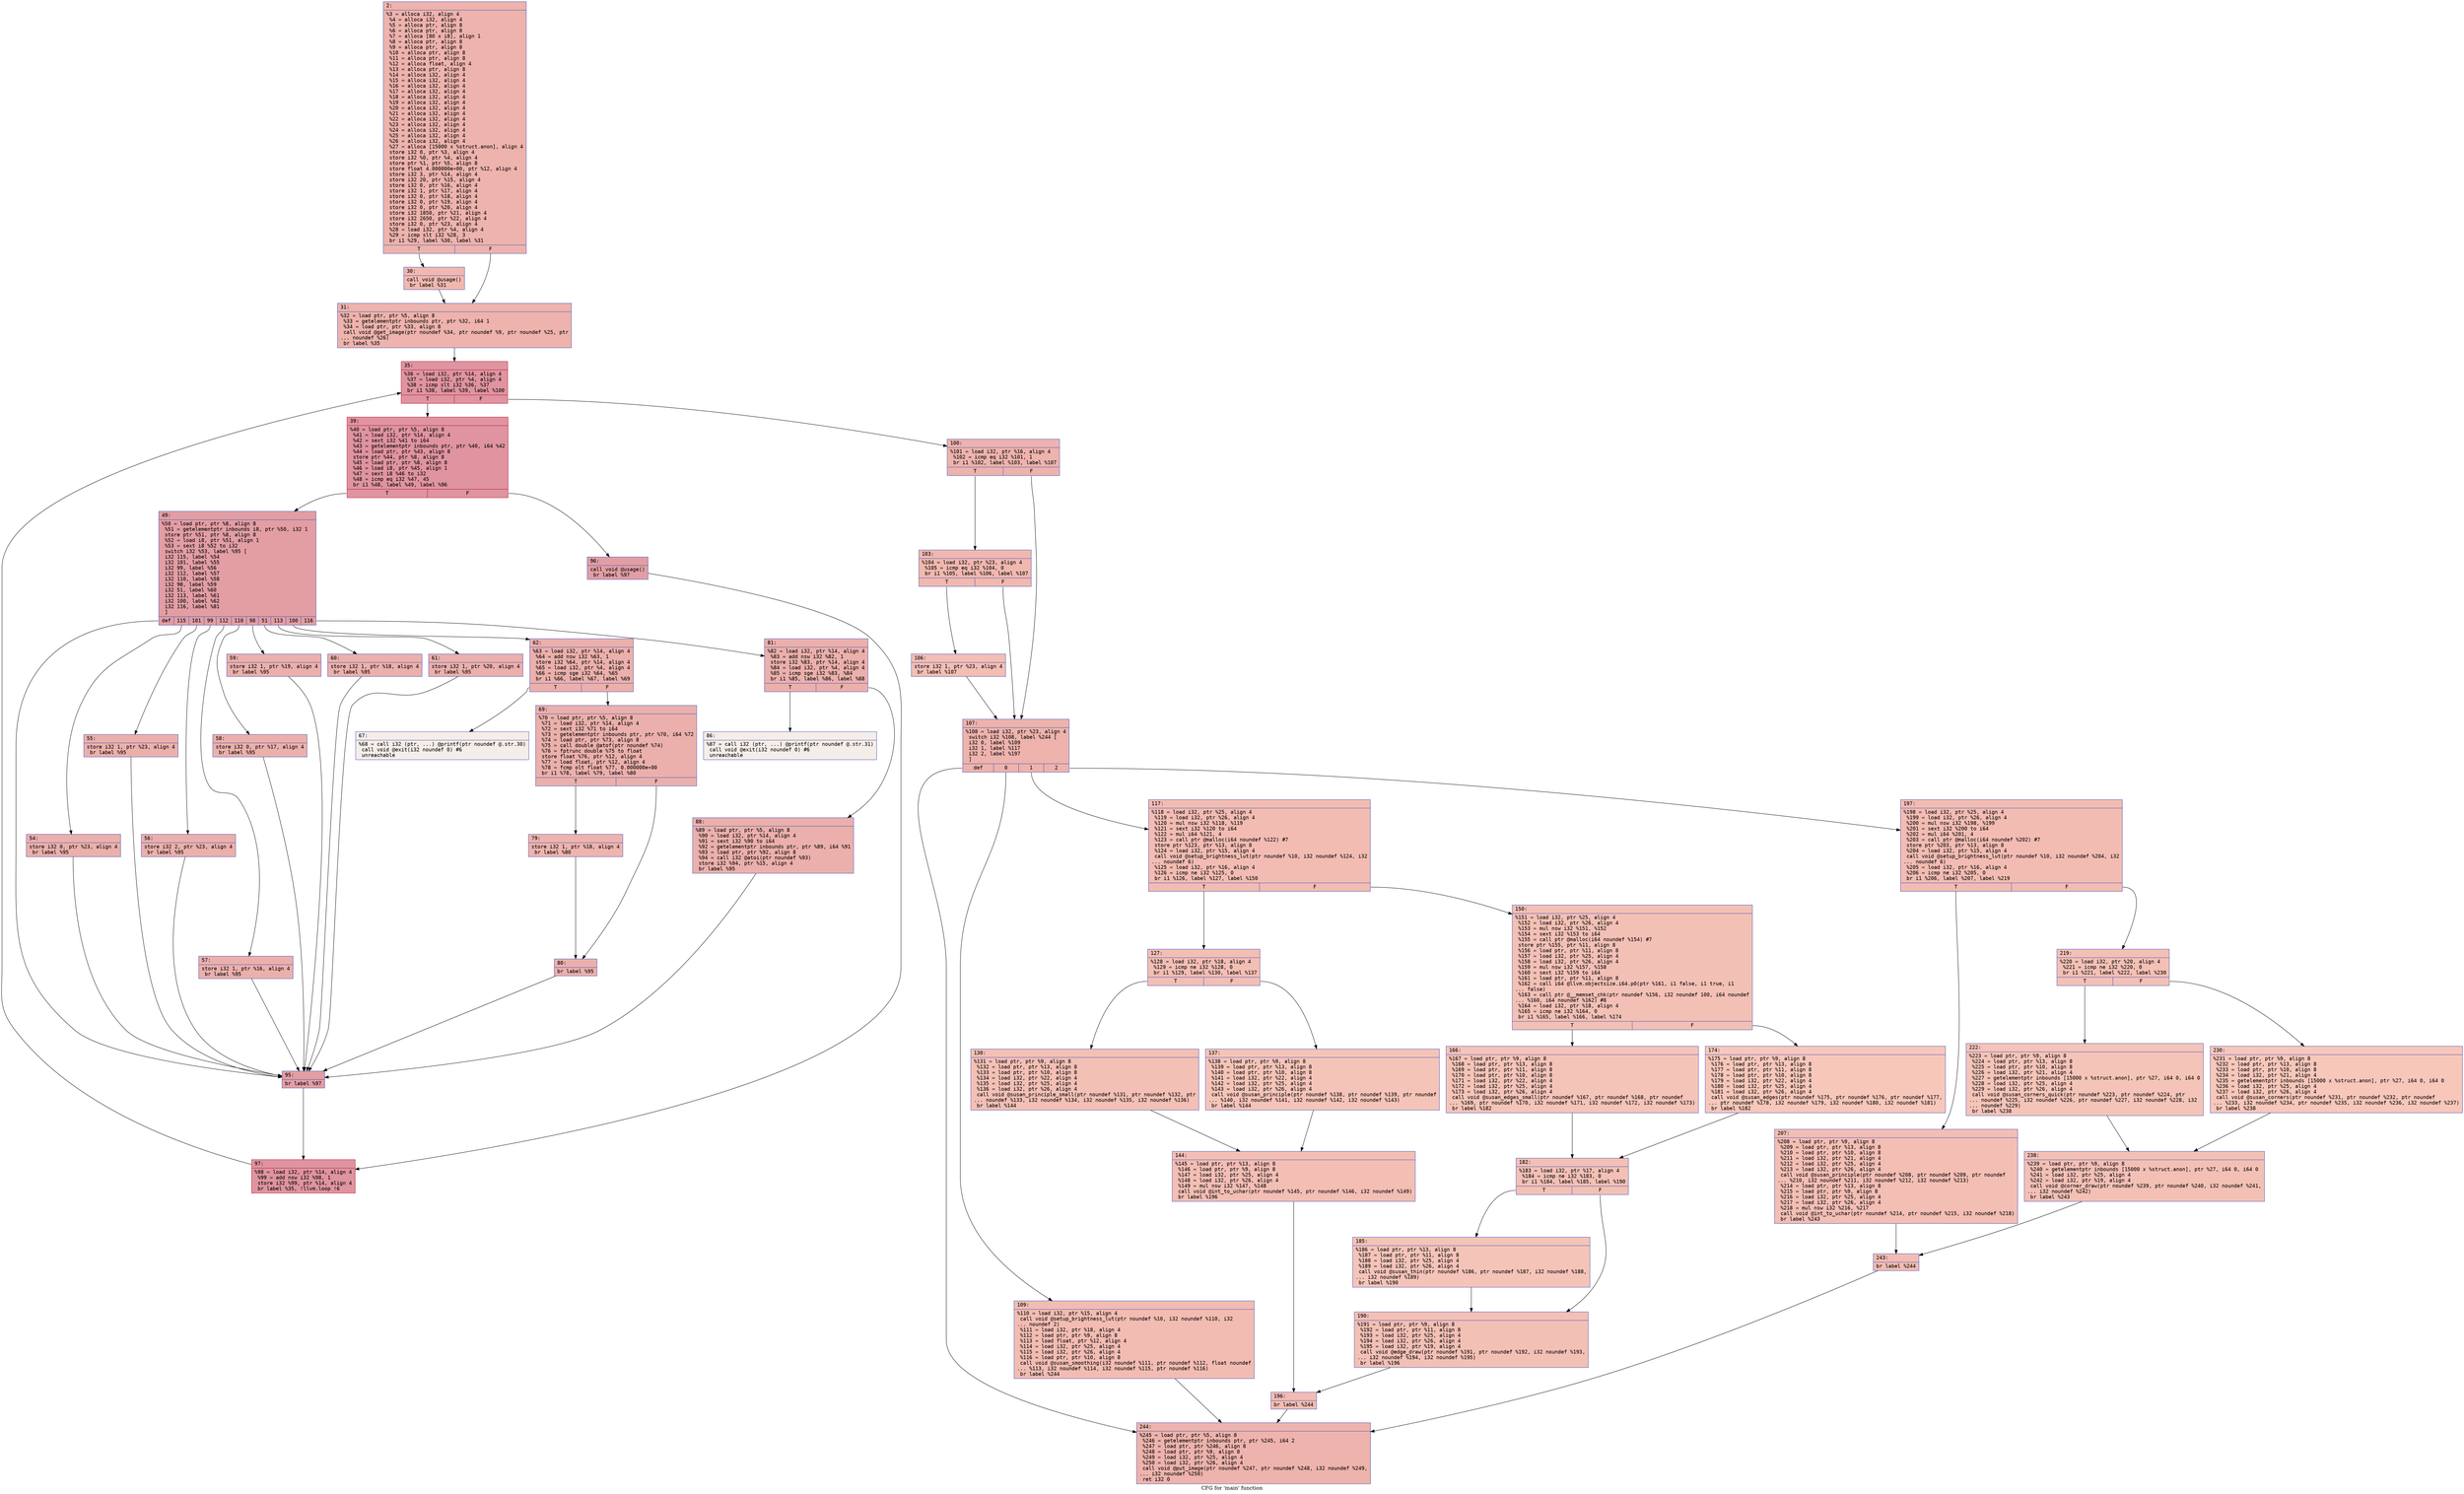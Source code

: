 digraph "CFG for 'main' function" {
	label="CFG for 'main' function";

	Node0x600002bdf660 [shape=record,color="#3d50c3ff", style=filled, fillcolor="#d6524470" fontname="Courier",label="{2:\l|  %3 = alloca i32, align 4\l  %4 = alloca i32, align 4\l  %5 = alloca ptr, align 8\l  %6 = alloca ptr, align 8\l  %7 = alloca [80 x i8], align 1\l  %8 = alloca ptr, align 8\l  %9 = alloca ptr, align 8\l  %10 = alloca ptr, align 8\l  %11 = alloca ptr, align 8\l  %12 = alloca float, align 4\l  %13 = alloca ptr, align 8\l  %14 = alloca i32, align 4\l  %15 = alloca i32, align 4\l  %16 = alloca i32, align 4\l  %17 = alloca i32, align 4\l  %18 = alloca i32, align 4\l  %19 = alloca i32, align 4\l  %20 = alloca i32, align 4\l  %21 = alloca i32, align 4\l  %22 = alloca i32, align 4\l  %23 = alloca i32, align 4\l  %24 = alloca i32, align 4\l  %25 = alloca i32, align 4\l  %26 = alloca i32, align 4\l  %27 = alloca [15000 x %struct.anon], align 4\l  store i32 0, ptr %3, align 4\l  store i32 %0, ptr %4, align 4\l  store ptr %1, ptr %5, align 8\l  store float 4.000000e+00, ptr %12, align 4\l  store i32 3, ptr %14, align 4\l  store i32 20, ptr %15, align 4\l  store i32 0, ptr %16, align 4\l  store i32 1, ptr %17, align 4\l  store i32 0, ptr %18, align 4\l  store i32 0, ptr %19, align 4\l  store i32 0, ptr %20, align 4\l  store i32 1850, ptr %21, align 4\l  store i32 2650, ptr %22, align 4\l  store i32 0, ptr %23, align 4\l  %28 = load i32, ptr %4, align 4\l  %29 = icmp slt i32 %28, 3\l  br i1 %29, label %30, label %31\l|{<s0>T|<s1>F}}"];
	Node0x600002bdf660:s0 -> Node0x600002bdf6b0[tooltip="2 -> 30\nProbability 50.00%" ];
	Node0x600002bdf660:s1 -> Node0x600002bdf700[tooltip="2 -> 31\nProbability 50.00%" ];
	Node0x600002bdf6b0 [shape=record,color="#3d50c3ff", style=filled, fillcolor="#dc5d4a70" fontname="Courier",label="{30:\l|  call void @usage()\l  br label %31\l}"];
	Node0x600002bdf6b0 -> Node0x600002bdf700[tooltip="30 -> 31\nProbability 100.00%" ];
	Node0x600002bdf700 [shape=record,color="#3d50c3ff", style=filled, fillcolor="#d6524470" fontname="Courier",label="{31:\l|  %32 = load ptr, ptr %5, align 8\l  %33 = getelementptr inbounds ptr, ptr %32, i64 1\l  %34 = load ptr, ptr %33, align 8\l  call void @get_image(ptr noundef %34, ptr noundef %9, ptr noundef %25, ptr\l... noundef %26)\l  br label %35\l}"];
	Node0x600002bdf700 -> Node0x600002bdf750[tooltip="31 -> 35\nProbability 100.00%" ];
	Node0x600002bdf750 [shape=record,color="#b70d28ff", style=filled, fillcolor="#b70d2870" fontname="Courier",label="{35:\l|  %36 = load i32, ptr %14, align 4\l  %37 = load i32, ptr %4, align 4\l  %38 = icmp slt i32 %36, %37\l  br i1 %38, label %39, label %100\l|{<s0>T|<s1>F}}"];
	Node0x600002bdf750:s0 -> Node0x600002bdf7a0[tooltip="35 -> 39\nProbability 96.88%" ];
	Node0x600002bdf750:s1 -> Node0x600002bdfe30[tooltip="35 -> 100\nProbability 3.12%" ];
	Node0x600002bdf7a0 [shape=record,color="#b70d28ff", style=filled, fillcolor="#b70d2870" fontname="Courier",label="{39:\l|  %40 = load ptr, ptr %5, align 8\l  %41 = load i32, ptr %14, align 4\l  %42 = sext i32 %41 to i64\l  %43 = getelementptr inbounds ptr, ptr %40, i64 %42\l  %44 = load ptr, ptr %43, align 8\l  store ptr %44, ptr %8, align 8\l  %45 = load ptr, ptr %8, align 8\l  %46 = load i8, ptr %45, align 1\l  %47 = sext i8 %46 to i32\l  %48 = icmp eq i32 %47, 45\l  br i1 %48, label %49, label %96\l|{<s0>T|<s1>F}}"];
	Node0x600002bdf7a0:s0 -> Node0x600002bdf7f0[tooltip="39 -> 49\nProbability 50.00%" ];
	Node0x600002bdf7a0:s1 -> Node0x600002bdfd90[tooltip="39 -> 96\nProbability 50.00%" ];
	Node0x600002bdf7f0 [shape=record,color="#3d50c3ff", style=filled, fillcolor="#be242e70" fontname="Courier",label="{49:\l|  %50 = load ptr, ptr %8, align 8\l  %51 = getelementptr inbounds i8, ptr %50, i32 1\l  store ptr %51, ptr %8, align 8\l  %52 = load i8, ptr %51, align 1\l  %53 = sext i8 %52 to i32\l  switch i32 %53, label %95 [\l    i32 115, label %54\l    i32 101, label %55\l    i32 99, label %56\l    i32 112, label %57\l    i32 110, label %58\l    i32 98, label %59\l    i32 51, label %60\l    i32 113, label %61\l    i32 100, label %62\l    i32 116, label %81\l  ]\l|{<s0>def|<s1>115|<s2>101|<s3>99|<s4>112|<s5>110|<s6>98|<s7>51|<s8>113|<s9>100|<s10>116}}"];
	Node0x600002bdf7f0:s0 -> Node0x600002bdfd40[tooltip="49 -> 95\nProbability 9.09%" ];
	Node0x600002bdf7f0:s1 -> Node0x600002bdf840[tooltip="49 -> 54\nProbability 9.09%" ];
	Node0x600002bdf7f0:s2 -> Node0x600002bdf890[tooltip="49 -> 55\nProbability 9.09%" ];
	Node0x600002bdf7f0:s3 -> Node0x600002bdf8e0[tooltip="49 -> 56\nProbability 9.09%" ];
	Node0x600002bdf7f0:s4 -> Node0x600002bdf930[tooltip="49 -> 57\nProbability 9.09%" ];
	Node0x600002bdf7f0:s5 -> Node0x600002bdf980[tooltip="49 -> 58\nProbability 9.09%" ];
	Node0x600002bdf7f0:s6 -> Node0x600002bdf9d0[tooltip="49 -> 59\nProbability 9.09%" ];
	Node0x600002bdf7f0:s7 -> Node0x600002bdfa20[tooltip="49 -> 60\nProbability 9.09%" ];
	Node0x600002bdf7f0:s8 -> Node0x600002bdfa70[tooltip="49 -> 61\nProbability 9.09%" ];
	Node0x600002bdf7f0:s9 -> Node0x600002bdfac0[tooltip="49 -> 62\nProbability 9.09%" ];
	Node0x600002bdf7f0:s10 -> Node0x600002bdfc50[tooltip="49 -> 81\nProbability 9.09%" ];
	Node0x600002bdf840 [shape=record,color="#3d50c3ff", style=filled, fillcolor="#d24b4070" fontname="Courier",label="{54:\l|  store i32 0, ptr %23, align 4\l  br label %95\l}"];
	Node0x600002bdf840 -> Node0x600002bdfd40[tooltip="54 -> 95\nProbability 100.00%" ];
	Node0x600002bdf890 [shape=record,color="#3d50c3ff", style=filled, fillcolor="#d24b4070" fontname="Courier",label="{55:\l|  store i32 1, ptr %23, align 4\l  br label %95\l}"];
	Node0x600002bdf890 -> Node0x600002bdfd40[tooltip="55 -> 95\nProbability 100.00%" ];
	Node0x600002bdf8e0 [shape=record,color="#3d50c3ff", style=filled, fillcolor="#d24b4070" fontname="Courier",label="{56:\l|  store i32 2, ptr %23, align 4\l  br label %95\l}"];
	Node0x600002bdf8e0 -> Node0x600002bdfd40[tooltip="56 -> 95\nProbability 100.00%" ];
	Node0x600002bdf930 [shape=record,color="#3d50c3ff", style=filled, fillcolor="#d24b4070" fontname="Courier",label="{57:\l|  store i32 1, ptr %16, align 4\l  br label %95\l}"];
	Node0x600002bdf930 -> Node0x600002bdfd40[tooltip="57 -> 95\nProbability 100.00%" ];
	Node0x600002bdf980 [shape=record,color="#3d50c3ff", style=filled, fillcolor="#d24b4070" fontname="Courier",label="{58:\l|  store i32 0, ptr %17, align 4\l  br label %95\l}"];
	Node0x600002bdf980 -> Node0x600002bdfd40[tooltip="58 -> 95\nProbability 100.00%" ];
	Node0x600002bdf9d0 [shape=record,color="#3d50c3ff", style=filled, fillcolor="#d24b4070" fontname="Courier",label="{59:\l|  store i32 1, ptr %19, align 4\l  br label %95\l}"];
	Node0x600002bdf9d0 -> Node0x600002bdfd40[tooltip="59 -> 95\nProbability 100.00%" ];
	Node0x600002bdfa20 [shape=record,color="#3d50c3ff", style=filled, fillcolor="#d24b4070" fontname="Courier",label="{60:\l|  store i32 1, ptr %18, align 4\l  br label %95\l}"];
	Node0x600002bdfa20 -> Node0x600002bdfd40[tooltip="60 -> 95\nProbability 100.00%" ];
	Node0x600002bdfa70 [shape=record,color="#3d50c3ff", style=filled, fillcolor="#d24b4070" fontname="Courier",label="{61:\l|  store i32 1, ptr %20, align 4\l  br label %95\l}"];
	Node0x600002bdfa70 -> Node0x600002bdfd40[tooltip="61 -> 95\nProbability 100.00%" ];
	Node0x600002bdfac0 [shape=record,color="#3d50c3ff", style=filled, fillcolor="#d24b4070" fontname="Courier",label="{62:\l|  %63 = load i32, ptr %14, align 4\l  %64 = add nsw i32 %63, 1\l  store i32 %64, ptr %14, align 4\l  %65 = load i32, ptr %4, align 4\l  %66 = icmp sge i32 %64, %65\l  br i1 %66, label %67, label %69\l|{<s0>T|<s1>F}}"];
	Node0x600002bdfac0:s0 -> Node0x600002bdfb10[tooltip="62 -> 67\nProbability 0.00%" ];
	Node0x600002bdfac0:s1 -> Node0x600002bdfb60[tooltip="62 -> 69\nProbability 100.00%" ];
	Node0x600002bdfb10 [shape=record,color="#3d50c3ff", style=filled, fillcolor="#e8d6cc70" fontname="Courier",label="{67:\l|  %68 = call i32 (ptr, ...) @printf(ptr noundef @.str.30)\l  call void @exit(i32 noundef 0) #6\l  unreachable\l}"];
	Node0x600002bdfb60 [shape=record,color="#3d50c3ff", style=filled, fillcolor="#d24b4070" fontname="Courier",label="{69:\l|  %70 = load ptr, ptr %5, align 8\l  %71 = load i32, ptr %14, align 4\l  %72 = sext i32 %71 to i64\l  %73 = getelementptr inbounds ptr, ptr %70, i64 %72\l  %74 = load ptr, ptr %73, align 8\l  %75 = call double @atof(ptr noundef %74)\l  %76 = fptrunc double %75 to float\l  store float %76, ptr %12, align 4\l  %77 = load float, ptr %12, align 4\l  %78 = fcmp olt float %77, 0.000000e+00\l  br i1 %78, label %79, label %80\l|{<s0>T|<s1>F}}"];
	Node0x600002bdfb60:s0 -> Node0x600002bdfbb0[tooltip="69 -> 79\nProbability 50.00%" ];
	Node0x600002bdfb60:s1 -> Node0x600002bdfc00[tooltip="69 -> 80\nProbability 50.00%" ];
	Node0x600002bdfbb0 [shape=record,color="#3d50c3ff", style=filled, fillcolor="#d8564670" fontname="Courier",label="{79:\l|  store i32 1, ptr %18, align 4\l  br label %80\l}"];
	Node0x600002bdfbb0 -> Node0x600002bdfc00[tooltip="79 -> 80\nProbability 100.00%" ];
	Node0x600002bdfc00 [shape=record,color="#3d50c3ff", style=filled, fillcolor="#d24b4070" fontname="Courier",label="{80:\l|  br label %95\l}"];
	Node0x600002bdfc00 -> Node0x600002bdfd40[tooltip="80 -> 95\nProbability 100.00%" ];
	Node0x600002bdfc50 [shape=record,color="#3d50c3ff", style=filled, fillcolor="#d24b4070" fontname="Courier",label="{81:\l|  %82 = load i32, ptr %14, align 4\l  %83 = add nsw i32 %82, 1\l  store i32 %83, ptr %14, align 4\l  %84 = load i32, ptr %4, align 4\l  %85 = icmp sge i32 %83, %84\l  br i1 %85, label %86, label %88\l|{<s0>T|<s1>F}}"];
	Node0x600002bdfc50:s0 -> Node0x600002bdfca0[tooltip="81 -> 86\nProbability 0.00%" ];
	Node0x600002bdfc50:s1 -> Node0x600002bdfcf0[tooltip="81 -> 88\nProbability 100.00%" ];
	Node0x600002bdfca0 [shape=record,color="#3d50c3ff", style=filled, fillcolor="#e8d6cc70" fontname="Courier",label="{86:\l|  %87 = call i32 (ptr, ...) @printf(ptr noundef @.str.31)\l  call void @exit(i32 noundef 0) #6\l  unreachable\l}"];
	Node0x600002bdfcf0 [shape=record,color="#3d50c3ff", style=filled, fillcolor="#d24b4070" fontname="Courier",label="{88:\l|  %89 = load ptr, ptr %5, align 8\l  %90 = load i32, ptr %14, align 4\l  %91 = sext i32 %90 to i64\l  %92 = getelementptr inbounds ptr, ptr %89, i64 %91\l  %93 = load ptr, ptr %92, align 8\l  %94 = call i32 @atoi(ptr noundef %93)\l  store i32 %94, ptr %15, align 4\l  br label %95\l}"];
	Node0x600002bdfcf0 -> Node0x600002bdfd40[tooltip="88 -> 95\nProbability 100.00%" ];
	Node0x600002bdfd40 [shape=record,color="#3d50c3ff", style=filled, fillcolor="#be242e70" fontname="Courier",label="{95:\l|  br label %97\l}"];
	Node0x600002bdfd40 -> Node0x600002bdfde0[tooltip="95 -> 97\nProbability 100.00%" ];
	Node0x600002bdfd90 [shape=record,color="#3d50c3ff", style=filled, fillcolor="#be242e70" fontname="Courier",label="{96:\l|  call void @usage()\l  br label %97\l}"];
	Node0x600002bdfd90 -> Node0x600002bdfde0[tooltip="96 -> 97\nProbability 100.00%" ];
	Node0x600002bdfde0 [shape=record,color="#b70d28ff", style=filled, fillcolor="#b70d2870" fontname="Courier",label="{97:\l|  %98 = load i32, ptr %14, align 4\l  %99 = add nsw i32 %98, 1\l  store i32 %99, ptr %14, align 4\l  br label %35, !llvm.loop !6\l}"];
	Node0x600002bdfde0 -> Node0x600002bdf750[tooltip="97 -> 35\nProbability 100.00%" ];
	Node0x600002bdfe30 [shape=record,color="#3d50c3ff", style=filled, fillcolor="#d6524470" fontname="Courier",label="{100:\l|  %101 = load i32, ptr %16, align 4\l  %102 = icmp eq i32 %101, 1\l  br i1 %102, label %103, label %107\l|{<s0>T|<s1>F}}"];
	Node0x600002bdfe30:s0 -> Node0x600002bdfe80[tooltip="100 -> 103\nProbability 50.00%" ];
	Node0x600002bdfe30:s1 -> Node0x600002bdff20[tooltip="100 -> 107\nProbability 50.00%" ];
	Node0x600002bdfe80 [shape=record,color="#3d50c3ff", style=filled, fillcolor="#dc5d4a70" fontname="Courier",label="{103:\l|  %104 = load i32, ptr %23, align 4\l  %105 = icmp eq i32 %104, 0\l  br i1 %105, label %106, label %107\l|{<s0>T|<s1>F}}"];
	Node0x600002bdfe80:s0 -> Node0x600002bdfed0[tooltip="103 -> 106\nProbability 37.50%" ];
	Node0x600002bdfe80:s1 -> Node0x600002bdff20[tooltip="103 -> 107\nProbability 62.50%" ];
	Node0x600002bdfed0 [shape=record,color="#3d50c3ff", style=filled, fillcolor="#e36c5570" fontname="Courier",label="{106:\l|  store i32 1, ptr %23, align 4\l  br label %107\l}"];
	Node0x600002bdfed0 -> Node0x600002bdff20[tooltip="106 -> 107\nProbability 100.00%" ];
	Node0x600002bdff20 [shape=record,color="#3d50c3ff", style=filled, fillcolor="#d6524470" fontname="Courier",label="{107:\l|  %108 = load i32, ptr %23, align 4\l  switch i32 %108, label %244 [\l    i32 0, label %109\l    i32 1, label %117\l    i32 2, label %197\l  ]\l|{<s0>def|<s1>0|<s2>1|<s3>2}}"];
	Node0x600002bdff20:s0 -> Node0x600002bd05f0[tooltip="107 -> 244\nProbability 25.00%" ];
	Node0x600002bdff20:s1 -> Node0x600002bdff70[tooltip="107 -> 109\nProbability 25.00%" ];
	Node0x600002bdff20:s2 -> Node0x600002bd0000[tooltip="107 -> 117\nProbability 25.00%" ];
	Node0x600002bdff20:s3 -> Node0x600002bd03c0[tooltip="107 -> 197\nProbability 25.00%" ];
	Node0x600002bdff70 [shape=record,color="#3d50c3ff", style=filled, fillcolor="#e1675170" fontname="Courier",label="{109:\l|  %110 = load i32, ptr %15, align 4\l  call void @setup_brightness_lut(ptr noundef %10, i32 noundef %110, i32\l... noundef 2)\l  %111 = load i32, ptr %18, align 4\l  %112 = load ptr, ptr %9, align 8\l  %113 = load float, ptr %12, align 4\l  %114 = load i32, ptr %25, align 4\l  %115 = load i32, ptr %26, align 4\l  %116 = load ptr, ptr %10, align 8\l  call void @susan_smoothing(i32 noundef %111, ptr noundef %112, float noundef\l... %113, i32 noundef %114, i32 noundef %115, ptr noundef %116)\l  br label %244\l}"];
	Node0x600002bdff70 -> Node0x600002bd05f0[tooltip="109 -> 244\nProbability 100.00%" ];
	Node0x600002bd0000 [shape=record,color="#3d50c3ff", style=filled, fillcolor="#e1675170" fontname="Courier",label="{117:\l|  %118 = load i32, ptr %25, align 4\l  %119 = load i32, ptr %26, align 4\l  %120 = mul nsw i32 %118, %119\l  %121 = sext i32 %120 to i64\l  %122 = mul i64 %121, 4\l  %123 = call ptr @malloc(i64 noundef %122) #7\l  store ptr %123, ptr %13, align 8\l  %124 = load i32, ptr %15, align 4\l  call void @setup_brightness_lut(ptr noundef %10, i32 noundef %124, i32\l... noundef 6)\l  %125 = load i32, ptr %16, align 4\l  %126 = icmp ne i32 %125, 0\l  br i1 %126, label %127, label %150\l|{<s0>T|<s1>F}}"];
	Node0x600002bd0000:s0 -> Node0x600002bd0050[tooltip="117 -> 127\nProbability 62.50%" ];
	Node0x600002bd0000:s1 -> Node0x600002bd0190[tooltip="117 -> 150\nProbability 37.50%" ];
	Node0x600002bd0050 [shape=record,color="#3d50c3ff", style=filled, fillcolor="#e36c5570" fontname="Courier",label="{127:\l|  %128 = load i32, ptr %18, align 4\l  %129 = icmp ne i32 %128, 0\l  br i1 %129, label %130, label %137\l|{<s0>T|<s1>F}}"];
	Node0x600002bd0050:s0 -> Node0x600002bd00a0[tooltip="127 -> 130\nProbability 62.50%" ];
	Node0x600002bd0050:s1 -> Node0x600002bd00f0[tooltip="127 -> 137\nProbability 37.50%" ];
	Node0x600002bd00a0 [shape=record,color="#3d50c3ff", style=filled, fillcolor="#e5705870" fontname="Courier",label="{130:\l|  %131 = load ptr, ptr %9, align 8\l  %132 = load ptr, ptr %13, align 8\l  %133 = load ptr, ptr %10, align 8\l  %134 = load i32, ptr %22, align 4\l  %135 = load i32, ptr %25, align 4\l  %136 = load i32, ptr %26, align 4\l  call void @susan_principle_small(ptr noundef %131, ptr noundef %132, ptr\l... noundef %133, i32 noundef %134, i32 noundef %135, i32 noundef %136)\l  br label %144\l}"];
	Node0x600002bd00a0 -> Node0x600002bd0140[tooltip="130 -> 144\nProbability 100.00%" ];
	Node0x600002bd00f0 [shape=record,color="#3d50c3ff", style=filled, fillcolor="#e97a5f70" fontname="Courier",label="{137:\l|  %138 = load ptr, ptr %9, align 8\l  %139 = load ptr, ptr %13, align 8\l  %140 = load ptr, ptr %10, align 8\l  %141 = load i32, ptr %22, align 4\l  %142 = load i32, ptr %25, align 4\l  %143 = load i32, ptr %26, align 4\l  call void @susan_principle(ptr noundef %138, ptr noundef %139, ptr noundef\l... %140, i32 noundef %141, i32 noundef %142, i32 noundef %143)\l  br label %144\l}"];
	Node0x600002bd00f0 -> Node0x600002bd0140[tooltip="137 -> 144\nProbability 100.00%" ];
	Node0x600002bd0140 [shape=record,color="#3d50c3ff", style=filled, fillcolor="#e36c5570" fontname="Courier",label="{144:\l|  %145 = load ptr, ptr %13, align 8\l  %146 = load ptr, ptr %9, align 8\l  %147 = load i32, ptr %25, align 4\l  %148 = load i32, ptr %26, align 4\l  %149 = mul nsw i32 %147, %148\l  call void @int_to_uchar(ptr noundef %145, ptr noundef %146, i32 noundef %149)\l  br label %196\l}"];
	Node0x600002bd0140 -> Node0x600002bd0370[tooltip="144 -> 196\nProbability 100.00%" ];
	Node0x600002bd0190 [shape=record,color="#3d50c3ff", style=filled, fillcolor="#e5705870" fontname="Courier",label="{150:\l|  %151 = load i32, ptr %25, align 4\l  %152 = load i32, ptr %26, align 4\l  %153 = mul nsw i32 %151, %152\l  %154 = sext i32 %153 to i64\l  %155 = call ptr @malloc(i64 noundef %154) #7\l  store ptr %155, ptr %11, align 8\l  %156 = load ptr, ptr %11, align 8\l  %157 = load i32, ptr %25, align 4\l  %158 = load i32, ptr %26, align 4\l  %159 = mul nsw i32 %157, %158\l  %160 = sext i32 %159 to i64\l  %161 = load ptr, ptr %11, align 8\l  %162 = call i64 @llvm.objectsize.i64.p0(ptr %161, i1 false, i1 true, i1\l... false)\l  %163 = call ptr @__memset_chk(ptr noundef %156, i32 noundef 100, i64 noundef\l... %160, i64 noundef %162) #8\l  %164 = load i32, ptr %18, align 4\l  %165 = icmp ne i32 %164, 0\l  br i1 %165, label %166, label %174\l|{<s0>T|<s1>F}}"];
	Node0x600002bd0190:s0 -> Node0x600002bd01e0[tooltip="150 -> 166\nProbability 62.50%" ];
	Node0x600002bd0190:s1 -> Node0x600002bd0230[tooltip="150 -> 174\nProbability 37.50%" ];
	Node0x600002bd01e0 [shape=record,color="#3d50c3ff", style=filled, fillcolor="#e97a5f70" fontname="Courier",label="{166:\l|  %167 = load ptr, ptr %9, align 8\l  %168 = load ptr, ptr %13, align 8\l  %169 = load ptr, ptr %11, align 8\l  %170 = load ptr, ptr %10, align 8\l  %171 = load i32, ptr %22, align 4\l  %172 = load i32, ptr %25, align 4\l  %173 = load i32, ptr %26, align 4\l  call void @susan_edges_small(ptr noundef %167, ptr noundef %168, ptr noundef\l... %169, ptr noundef %170, i32 noundef %171, i32 noundef %172, i32 noundef %173)\l  br label %182\l}"];
	Node0x600002bd01e0 -> Node0x600002bd0280[tooltip="166 -> 182\nProbability 100.00%" ];
	Node0x600002bd0230 [shape=record,color="#3d50c3ff", style=filled, fillcolor="#ec7f6370" fontname="Courier",label="{174:\l|  %175 = load ptr, ptr %9, align 8\l  %176 = load ptr, ptr %13, align 8\l  %177 = load ptr, ptr %11, align 8\l  %178 = load ptr, ptr %10, align 8\l  %179 = load i32, ptr %22, align 4\l  %180 = load i32, ptr %25, align 4\l  %181 = load i32, ptr %26, align 4\l  call void @susan_edges(ptr noundef %175, ptr noundef %176, ptr noundef %177,\l... ptr noundef %178, i32 noundef %179, i32 noundef %180, i32 noundef %181)\l  br label %182\l}"];
	Node0x600002bd0230 -> Node0x600002bd0280[tooltip="174 -> 182\nProbability 100.00%" ];
	Node0x600002bd0280 [shape=record,color="#3d50c3ff", style=filled, fillcolor="#e5705870" fontname="Courier",label="{182:\l|  %183 = load i32, ptr %17, align 4\l  %184 = icmp ne i32 %183, 0\l  br i1 %184, label %185, label %190\l|{<s0>T|<s1>F}}"];
	Node0x600002bd0280:s0 -> Node0x600002bd02d0[tooltip="182 -> 185\nProbability 62.50%" ];
	Node0x600002bd0280:s1 -> Node0x600002bd0320[tooltip="182 -> 190\nProbability 37.50%" ];
	Node0x600002bd02d0 [shape=record,color="#3d50c3ff", style=filled, fillcolor="#e97a5f70" fontname="Courier",label="{185:\l|  %186 = load ptr, ptr %13, align 8\l  %187 = load ptr, ptr %11, align 8\l  %188 = load i32, ptr %25, align 4\l  %189 = load i32, ptr %26, align 4\l  call void @susan_thin(ptr noundef %186, ptr noundef %187, i32 noundef %188,\l... i32 noundef %189)\l  br label %190\l}"];
	Node0x600002bd02d0 -> Node0x600002bd0320[tooltip="185 -> 190\nProbability 100.00%" ];
	Node0x600002bd0320 [shape=record,color="#3d50c3ff", style=filled, fillcolor="#e5705870" fontname="Courier",label="{190:\l|  %191 = load ptr, ptr %9, align 8\l  %192 = load ptr, ptr %11, align 8\l  %193 = load i32, ptr %25, align 4\l  %194 = load i32, ptr %26, align 4\l  %195 = load i32, ptr %19, align 4\l  call void @edge_draw(ptr noundef %191, ptr noundef %192, i32 noundef %193,\l... i32 noundef %194, i32 noundef %195)\l  br label %196\l}"];
	Node0x600002bd0320 -> Node0x600002bd0370[tooltip="190 -> 196\nProbability 100.00%" ];
	Node0x600002bd0370 [shape=record,color="#3d50c3ff", style=filled, fillcolor="#e1675170" fontname="Courier",label="{196:\l|  br label %244\l}"];
	Node0x600002bd0370 -> Node0x600002bd05f0[tooltip="196 -> 244\nProbability 100.00%" ];
	Node0x600002bd03c0 [shape=record,color="#3d50c3ff", style=filled, fillcolor="#e1675170" fontname="Courier",label="{197:\l|  %198 = load i32, ptr %25, align 4\l  %199 = load i32, ptr %26, align 4\l  %200 = mul nsw i32 %198, %199\l  %201 = sext i32 %200 to i64\l  %202 = mul i64 %201, 4\l  %203 = call ptr @malloc(i64 noundef %202) #7\l  store ptr %203, ptr %13, align 8\l  %204 = load i32, ptr %15, align 4\l  call void @setup_brightness_lut(ptr noundef %10, i32 noundef %204, i32\l... noundef 6)\l  %205 = load i32, ptr %16, align 4\l  %206 = icmp ne i32 %205, 0\l  br i1 %206, label %207, label %219\l|{<s0>T|<s1>F}}"];
	Node0x600002bd03c0:s0 -> Node0x600002bd0410[tooltip="197 -> 207\nProbability 62.50%" ];
	Node0x600002bd03c0:s1 -> Node0x600002bd0460[tooltip="197 -> 219\nProbability 37.50%" ];
	Node0x600002bd0410 [shape=record,color="#3d50c3ff", style=filled, fillcolor="#e36c5570" fontname="Courier",label="{207:\l|  %208 = load ptr, ptr %9, align 8\l  %209 = load ptr, ptr %13, align 8\l  %210 = load ptr, ptr %10, align 8\l  %211 = load i32, ptr %21, align 4\l  %212 = load i32, ptr %25, align 4\l  %213 = load i32, ptr %26, align 4\l  call void @susan_principle(ptr noundef %208, ptr noundef %209, ptr noundef\l... %210, i32 noundef %211, i32 noundef %212, i32 noundef %213)\l  %214 = load ptr, ptr %13, align 8\l  %215 = load ptr, ptr %9, align 8\l  %216 = load i32, ptr %25, align 4\l  %217 = load i32, ptr %26, align 4\l  %218 = mul nsw i32 %216, %217\l  call void @int_to_uchar(ptr noundef %214, ptr noundef %215, i32 noundef %218)\l  br label %243\l}"];
	Node0x600002bd0410 -> Node0x600002bd05a0[tooltip="207 -> 243\nProbability 100.00%" ];
	Node0x600002bd0460 [shape=record,color="#3d50c3ff", style=filled, fillcolor="#e5705870" fontname="Courier",label="{219:\l|  %220 = load i32, ptr %20, align 4\l  %221 = icmp ne i32 %220, 0\l  br i1 %221, label %222, label %230\l|{<s0>T|<s1>F}}"];
	Node0x600002bd0460:s0 -> Node0x600002bd04b0[tooltip="219 -> 222\nProbability 62.50%" ];
	Node0x600002bd0460:s1 -> Node0x600002bd0500[tooltip="219 -> 230\nProbability 37.50%" ];
	Node0x600002bd04b0 [shape=record,color="#3d50c3ff", style=filled, fillcolor="#e97a5f70" fontname="Courier",label="{222:\l|  %223 = load ptr, ptr %9, align 8\l  %224 = load ptr, ptr %13, align 8\l  %225 = load ptr, ptr %10, align 8\l  %226 = load i32, ptr %21, align 4\l  %227 = getelementptr inbounds [15000 x %struct.anon], ptr %27, i64 0, i64 0\l  %228 = load i32, ptr %25, align 4\l  %229 = load i32, ptr %26, align 4\l  call void @susan_corners_quick(ptr noundef %223, ptr noundef %224, ptr\l... noundef %225, i32 noundef %226, ptr noundef %227, i32 noundef %228, i32\l... noundef %229)\l  br label %238\l}"];
	Node0x600002bd04b0 -> Node0x600002bd0550[tooltip="222 -> 238\nProbability 100.00%" ];
	Node0x600002bd0500 [shape=record,color="#3d50c3ff", style=filled, fillcolor="#ec7f6370" fontname="Courier",label="{230:\l|  %231 = load ptr, ptr %9, align 8\l  %232 = load ptr, ptr %13, align 8\l  %233 = load ptr, ptr %10, align 8\l  %234 = load i32, ptr %21, align 4\l  %235 = getelementptr inbounds [15000 x %struct.anon], ptr %27, i64 0, i64 0\l  %236 = load i32, ptr %25, align 4\l  %237 = load i32, ptr %26, align 4\l  call void @susan_corners(ptr noundef %231, ptr noundef %232, ptr noundef\l... %233, i32 noundef %234, ptr noundef %235, i32 noundef %236, i32 noundef %237)\l  br label %238\l}"];
	Node0x600002bd0500 -> Node0x600002bd0550[tooltip="230 -> 238\nProbability 100.00%" ];
	Node0x600002bd0550 [shape=record,color="#3d50c3ff", style=filled, fillcolor="#e5705870" fontname="Courier",label="{238:\l|  %239 = load ptr, ptr %9, align 8\l  %240 = getelementptr inbounds [15000 x %struct.anon], ptr %27, i64 0, i64 0\l  %241 = load i32, ptr %25, align 4\l  %242 = load i32, ptr %19, align 4\l  call void @corner_draw(ptr noundef %239, ptr noundef %240, i32 noundef %241,\l... i32 noundef %242)\l  br label %243\l}"];
	Node0x600002bd0550 -> Node0x600002bd05a0[tooltip="238 -> 243\nProbability 100.00%" ];
	Node0x600002bd05a0 [shape=record,color="#3d50c3ff", style=filled, fillcolor="#e1675170" fontname="Courier",label="{243:\l|  br label %244\l}"];
	Node0x600002bd05a0 -> Node0x600002bd05f0[tooltip="243 -> 244\nProbability 100.00%" ];
	Node0x600002bd05f0 [shape=record,color="#3d50c3ff", style=filled, fillcolor="#d6524470" fontname="Courier",label="{244:\l|  %245 = load ptr, ptr %5, align 8\l  %246 = getelementptr inbounds ptr, ptr %245, i64 2\l  %247 = load ptr, ptr %246, align 8\l  %248 = load ptr, ptr %9, align 8\l  %249 = load i32, ptr %25, align 4\l  %250 = load i32, ptr %26, align 4\l  call void @put_image(ptr noundef %247, ptr noundef %248, i32 noundef %249,\l... i32 noundef %250)\l  ret i32 0\l}"];
}
